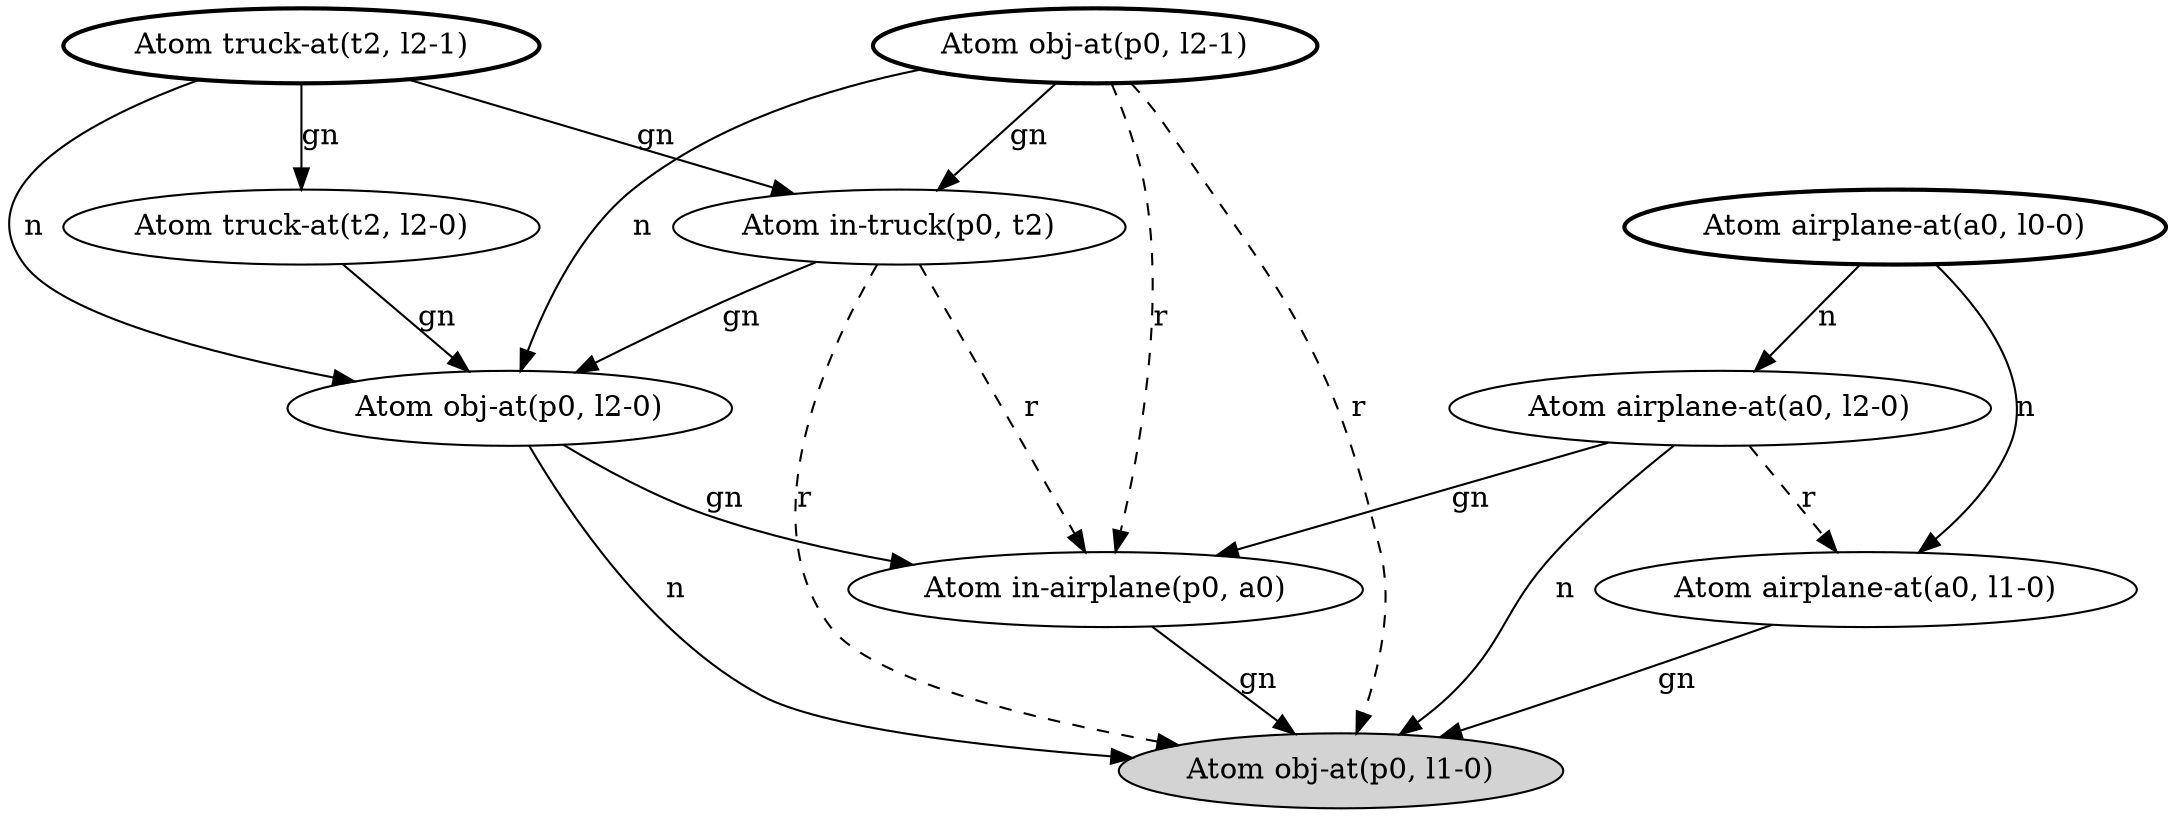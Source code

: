 digraph G {
  lm0 [label="Atom obj-at(p0, l1-0)", style=filled];
  lm1 [label="Atom truck-at(t2, l2-0)"];
      lm1 -> lm8 [label="gn"];
  lm2 [label="Atom truck-at(t2, l2-1)", style=bold];
      lm2 -> lm8 [label="n"];
      lm2 -> lm1 [label="gn"];
      lm2 -> lm7 [label="gn"];
  lm3 [label="Atom airplane-at(a0, l0-0)", style=bold];
      lm3 -> lm5 [label="n"];
      lm3 -> lm4 [label="n"];
  lm4 [label="Atom airplane-at(a0, l1-0)"];
      lm4 -> lm0 [label="gn"];
  lm5 [label="Atom airplane-at(a0, l2-0)"];
      lm5 -> lm4 [label="r", style=dashed];
      lm5 -> lm6 [label="gn"];
      lm5 -> lm0 [label="n"];
  lm6 [label="Atom in-airplane(p0, a0)"];
      lm6 -> lm0 [label="gn"];
  lm7 [label="Atom in-truck(p0, t2)"];
      lm7 -> lm6 [label="r", style=dashed];
      lm7 -> lm8 [label="gn"];
      lm7 -> lm0 [label="r", style=dashed];
  lm8 [label="Atom obj-at(p0, l2-0)"];
      lm8 -> lm0 [label="n"];
      lm8 -> lm6 [label="gn"];
  lm9 [label="Atom obj-at(p0, l2-1)", style=bold];
      lm9 -> lm6 [label="r", style=dashed];
      lm9 -> lm0 [label="r", style=dashed];
      lm9 -> lm7 [label="gn"];
      lm9 -> lm8 [label="n"];
}
